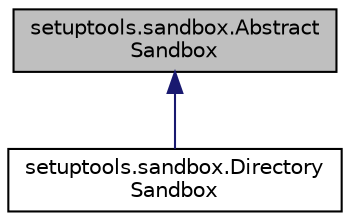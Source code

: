 digraph "setuptools.sandbox.AbstractSandbox"
{
 // LATEX_PDF_SIZE
  edge [fontname="Helvetica",fontsize="10",labelfontname="Helvetica",labelfontsize="10"];
  node [fontname="Helvetica",fontsize="10",shape=record];
  Node1 [label="setuptools.sandbox.Abstract\lSandbox",height=0.2,width=0.4,color="black", fillcolor="grey75", style="filled", fontcolor="black",tooltip=" "];
  Node1 -> Node2 [dir="back",color="midnightblue",fontsize="10",style="solid",fontname="Helvetica"];
  Node2 [label="setuptools.sandbox.Directory\lSandbox",height=0.2,width=0.4,color="black", fillcolor="white", style="filled",URL="$classsetuptools_1_1sandbox_1_1DirectorySandbox.html",tooltip=" "];
}

